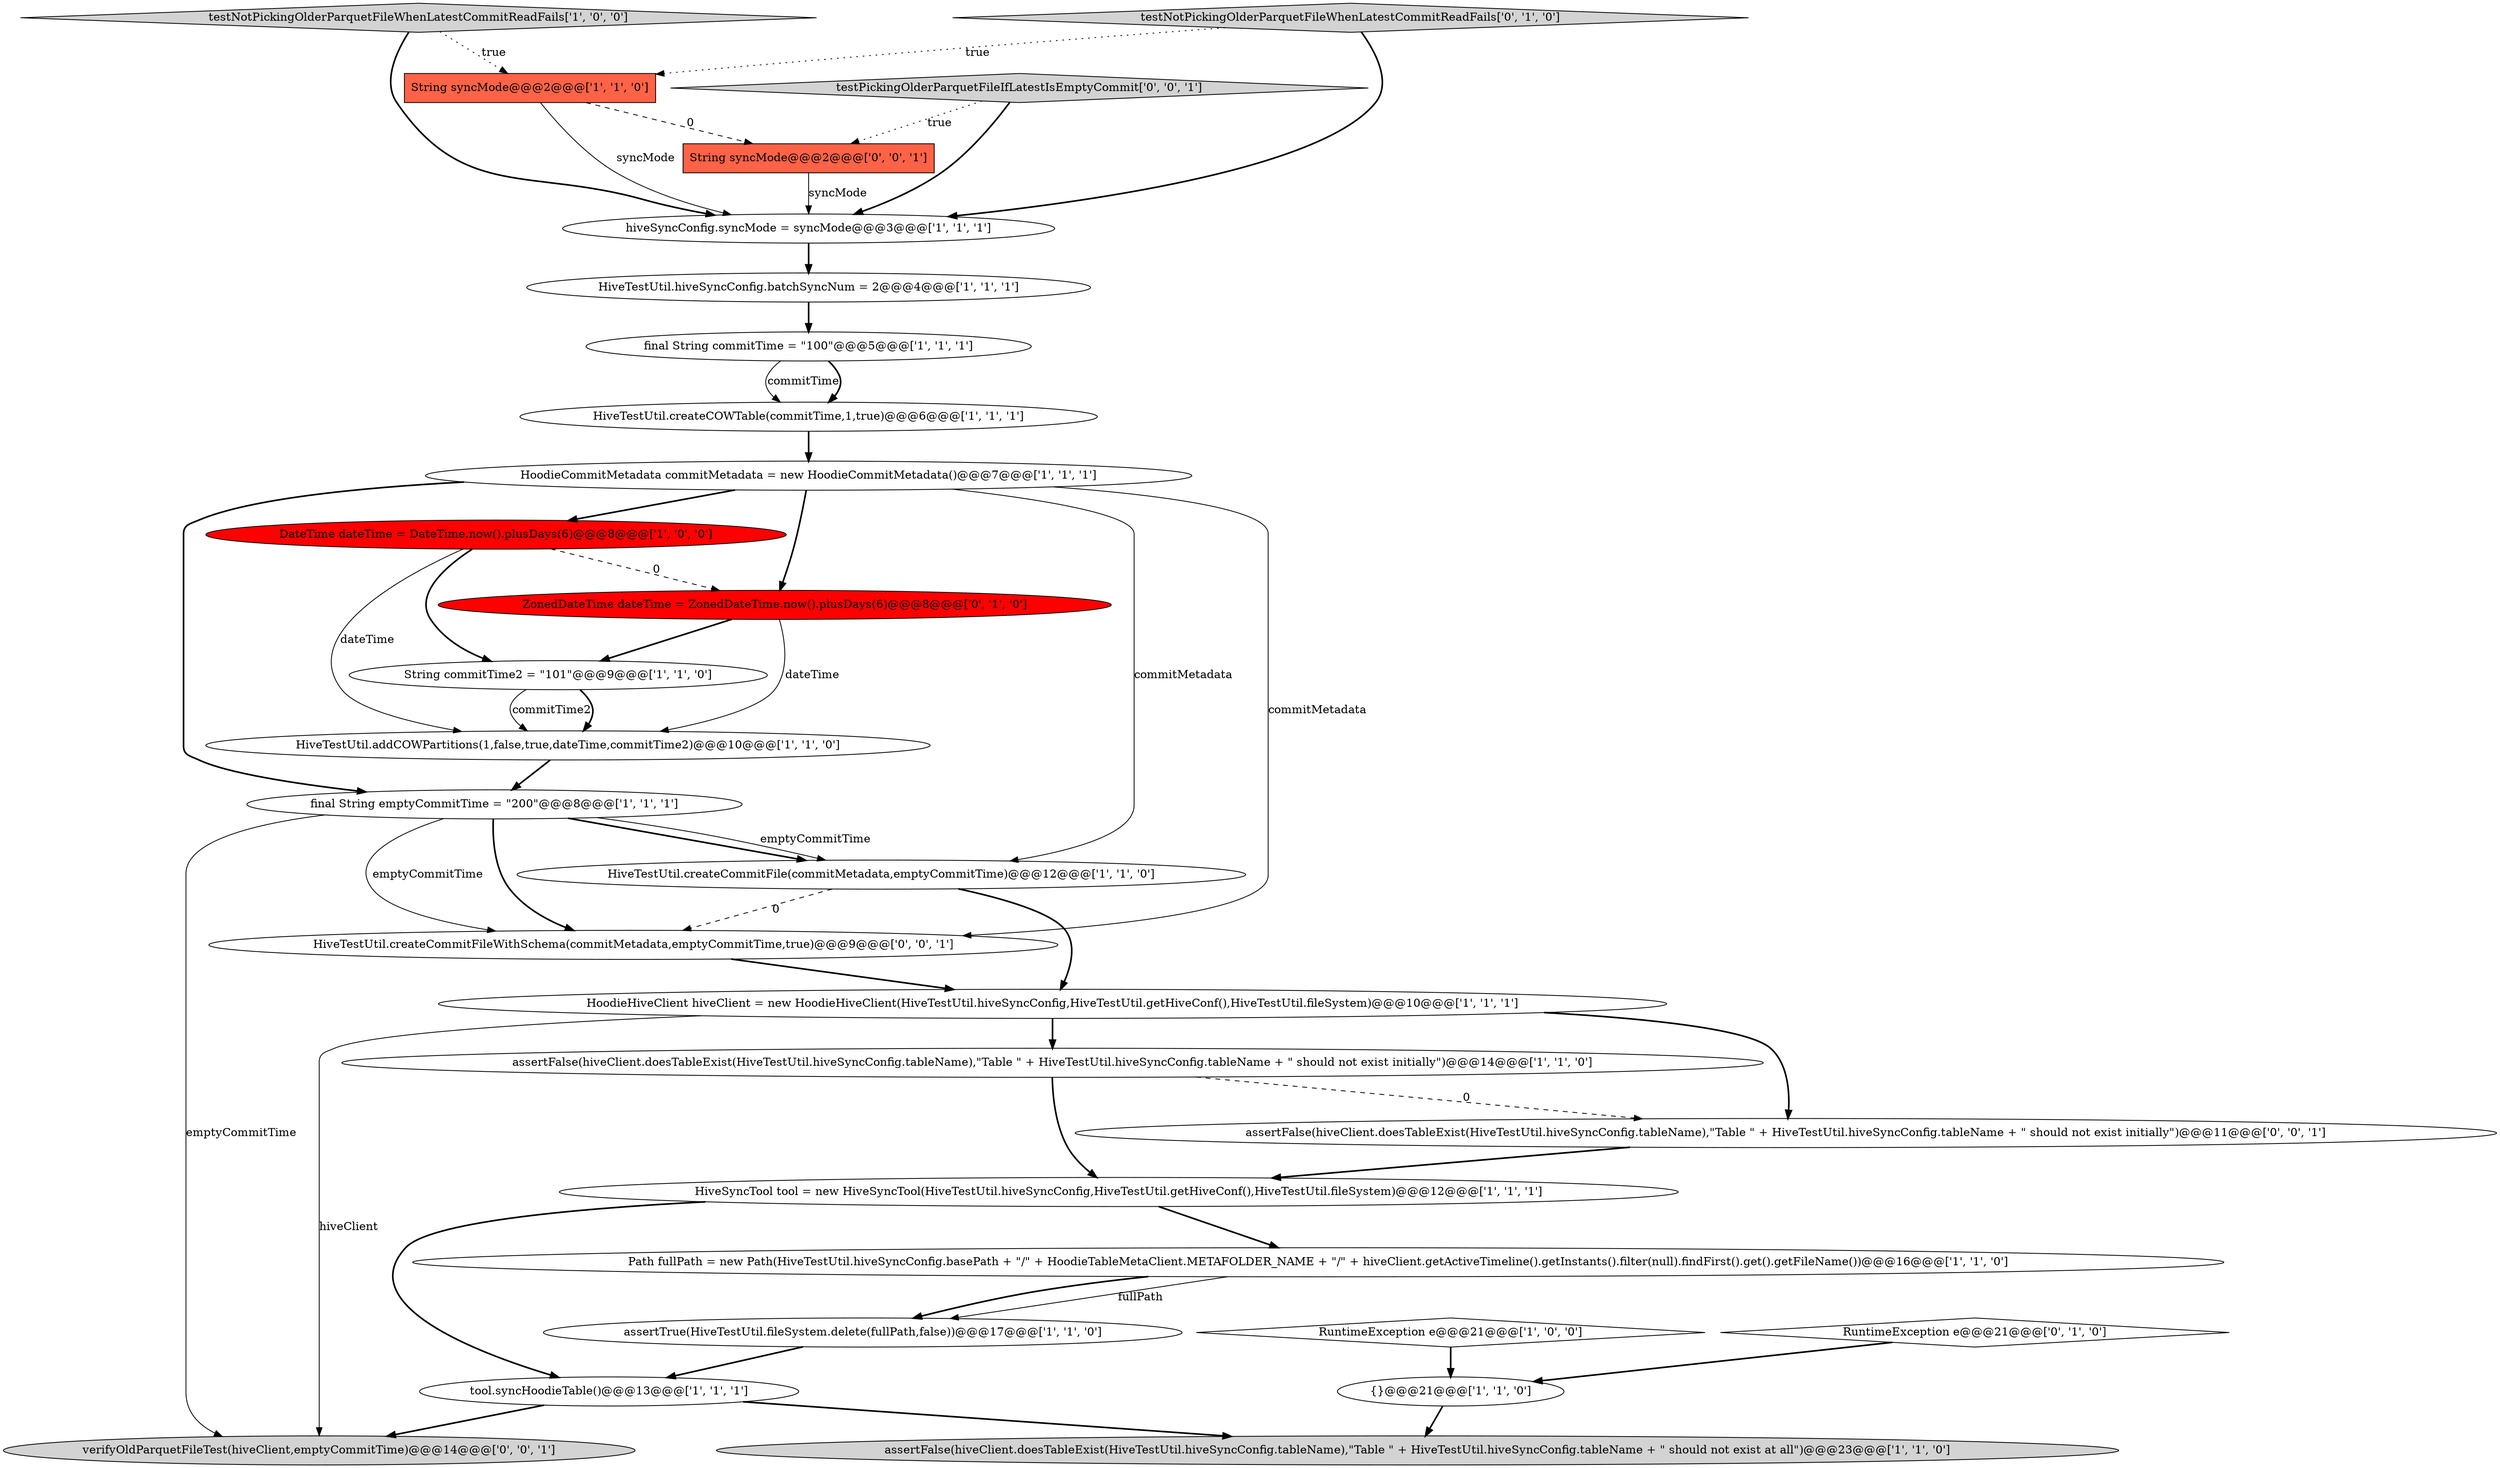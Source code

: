 digraph {
27 [style = filled, label = "HiveTestUtil.createCommitFileWithSchema(commitMetadata,emptyCommitTime,true)@@@9@@@['0', '0', '1']", fillcolor = white, shape = ellipse image = "AAA0AAABBB3BBB"];
15 [style = filled, label = "final String emptyCommitTime = \"200\"@@@8@@@['1', '1', '1']", fillcolor = white, shape = ellipse image = "AAA0AAABBB1BBB"];
4 [style = filled, label = "HoodieHiveClient hiveClient = new HoodieHiveClient(HiveTestUtil.hiveSyncConfig,HiveTestUtil.getHiveConf(),HiveTestUtil.fileSystem)@@@10@@@['1', '1', '1']", fillcolor = white, shape = ellipse image = "AAA0AAABBB1BBB"];
1 [style = filled, label = "String commitTime2 = \"101\"@@@9@@@['1', '1', '0']", fillcolor = white, shape = ellipse image = "AAA0AAABBB1BBB"];
2 [style = filled, label = "HiveTestUtil.createCommitFile(commitMetadata,emptyCommitTime)@@@12@@@['1', '1', '0']", fillcolor = white, shape = ellipse image = "AAA0AAABBB1BBB"];
17 [style = filled, label = "{}@@@21@@@['1', '1', '0']", fillcolor = white, shape = ellipse image = "AAA0AAABBB1BBB"];
6 [style = filled, label = "testNotPickingOlderParquetFileWhenLatestCommitReadFails['1', '0', '0']", fillcolor = lightgray, shape = diamond image = "AAA0AAABBB1BBB"];
0 [style = filled, label = "assertTrue(HiveTestUtil.fileSystem.delete(fullPath,false))@@@17@@@['1', '1', '0']", fillcolor = white, shape = ellipse image = "AAA0AAABBB1BBB"];
16 [style = filled, label = "Path fullPath = new Path(HiveTestUtil.hiveSyncConfig.basePath + \"/\" + HoodieTableMetaClient.METAFOLDER_NAME + \"/\" + hiveClient.getActiveTimeline().getInstants().filter(null).findFirst().get().getFileName())@@@16@@@['1', '1', '0']", fillcolor = white, shape = ellipse image = "AAA0AAABBB1BBB"];
13 [style = filled, label = "final String commitTime = \"100\"@@@5@@@['1', '1', '1']", fillcolor = white, shape = ellipse image = "AAA0AAABBB1BBB"];
14 [style = filled, label = "DateTime dateTime = DateTime.now().plusDays(6)@@@8@@@['1', '0', '0']", fillcolor = red, shape = ellipse image = "AAA1AAABBB1BBB"];
18 [style = filled, label = "HiveTestUtil.createCOWTable(commitTime,1,true)@@@6@@@['1', '1', '1']", fillcolor = white, shape = ellipse image = "AAA0AAABBB1BBB"];
9 [style = filled, label = "HiveTestUtil.hiveSyncConfig.batchSyncNum = 2@@@4@@@['1', '1', '1']", fillcolor = white, shape = ellipse image = "AAA0AAABBB1BBB"];
7 [style = filled, label = "HoodieCommitMetadata commitMetadata = new HoodieCommitMetadata()@@@7@@@['1', '1', '1']", fillcolor = white, shape = ellipse image = "AAA0AAABBB1BBB"];
28 [style = filled, label = "String syncMode@@@2@@@['0', '0', '1']", fillcolor = tomato, shape = box image = "AAA0AAABBB3BBB"];
10 [style = filled, label = "assertFalse(hiveClient.doesTableExist(HiveTestUtil.hiveSyncConfig.tableName),\"Table \" + HiveTestUtil.hiveSyncConfig.tableName + \" should not exist initially\")@@@14@@@['1', '1', '0']", fillcolor = white, shape = ellipse image = "AAA0AAABBB1BBB"];
5 [style = filled, label = "String syncMode@@@2@@@['1', '1', '0']", fillcolor = tomato, shape = box image = "AAA0AAABBB1BBB"];
11 [style = filled, label = "hiveSyncConfig.syncMode = syncMode@@@3@@@['1', '1', '1']", fillcolor = white, shape = ellipse image = "AAA0AAABBB1BBB"];
26 [style = filled, label = "testPickingOlderParquetFileIfLatestIsEmptyCommit['0', '0', '1']", fillcolor = lightgray, shape = diamond image = "AAA0AAABBB3BBB"];
3 [style = filled, label = "HiveSyncTool tool = new HiveSyncTool(HiveTestUtil.hiveSyncConfig,HiveTestUtil.getHiveConf(),HiveTestUtil.fileSystem)@@@12@@@['1', '1', '1']", fillcolor = white, shape = ellipse image = "AAA0AAABBB1BBB"];
23 [style = filled, label = "ZonedDateTime dateTime = ZonedDateTime.now().plusDays(6)@@@8@@@['0', '1', '0']", fillcolor = red, shape = ellipse image = "AAA1AAABBB2BBB"];
12 [style = filled, label = "HiveTestUtil.addCOWPartitions(1,false,true,dateTime,commitTime2)@@@10@@@['1', '1', '0']", fillcolor = white, shape = ellipse image = "AAA0AAABBB1BBB"];
8 [style = filled, label = "RuntimeException e@@@21@@@['1', '0', '0']", fillcolor = white, shape = diamond image = "AAA0AAABBB1BBB"];
21 [style = filled, label = "RuntimeException e@@@21@@@['0', '1', '0']", fillcolor = white, shape = diamond image = "AAA0AAABBB2BBB"];
20 [style = filled, label = "tool.syncHoodieTable()@@@13@@@['1', '1', '1']", fillcolor = white, shape = ellipse image = "AAA0AAABBB1BBB"];
25 [style = filled, label = "verifyOldParquetFileTest(hiveClient,emptyCommitTime)@@@14@@@['0', '0', '1']", fillcolor = lightgray, shape = ellipse image = "AAA0AAABBB3BBB"];
22 [style = filled, label = "testNotPickingOlderParquetFileWhenLatestCommitReadFails['0', '1', '0']", fillcolor = lightgray, shape = diamond image = "AAA0AAABBB2BBB"];
24 [style = filled, label = "assertFalse(hiveClient.doesTableExist(HiveTestUtil.hiveSyncConfig.tableName),\"Table \" + HiveTestUtil.hiveSyncConfig.tableName + \" should not exist initially\")@@@11@@@['0', '0', '1']", fillcolor = white, shape = ellipse image = "AAA0AAABBB3BBB"];
19 [style = filled, label = "assertFalse(hiveClient.doesTableExist(HiveTestUtil.hiveSyncConfig.tableName),\"Table \" + HiveTestUtil.hiveSyncConfig.tableName + \" should not exist at all\")@@@23@@@['1', '1', '0']", fillcolor = lightgray, shape = ellipse image = "AAA0AAABBB1BBB"];
5->11 [style = solid, label="syncMode"];
4->10 [style = bold, label=""];
15->25 [style = solid, label="emptyCommitTime"];
23->12 [style = solid, label="dateTime"];
15->2 [style = bold, label=""];
16->0 [style = bold, label=""];
4->24 [style = bold, label=""];
28->11 [style = solid, label="syncMode"];
12->15 [style = bold, label=""];
1->12 [style = solid, label="commitTime2"];
2->27 [style = dashed, label="0"];
10->3 [style = bold, label=""];
3->16 [style = bold, label=""];
11->9 [style = bold, label=""];
2->4 [style = bold, label=""];
20->25 [style = bold, label=""];
17->19 [style = bold, label=""];
26->11 [style = bold, label=""];
14->1 [style = bold, label=""];
7->2 [style = solid, label="commitMetadata"];
7->14 [style = bold, label=""];
22->5 [style = dotted, label="true"];
8->17 [style = bold, label=""];
27->4 [style = bold, label=""];
7->27 [style = solid, label="commitMetadata"];
3->20 [style = bold, label=""];
14->23 [style = dashed, label="0"];
5->28 [style = dashed, label="0"];
4->25 [style = solid, label="hiveClient"];
13->18 [style = solid, label="commitTime"];
26->28 [style = dotted, label="true"];
15->27 [style = solid, label="emptyCommitTime"];
6->11 [style = bold, label=""];
7->23 [style = bold, label=""];
1->12 [style = bold, label=""];
23->1 [style = bold, label=""];
7->15 [style = bold, label=""];
14->12 [style = solid, label="dateTime"];
0->20 [style = bold, label=""];
18->7 [style = bold, label=""];
16->0 [style = solid, label="fullPath"];
20->19 [style = bold, label=""];
15->27 [style = bold, label=""];
21->17 [style = bold, label=""];
15->2 [style = solid, label="emptyCommitTime"];
22->11 [style = bold, label=""];
24->3 [style = bold, label=""];
10->24 [style = dashed, label="0"];
13->18 [style = bold, label=""];
6->5 [style = dotted, label="true"];
9->13 [style = bold, label=""];
}
